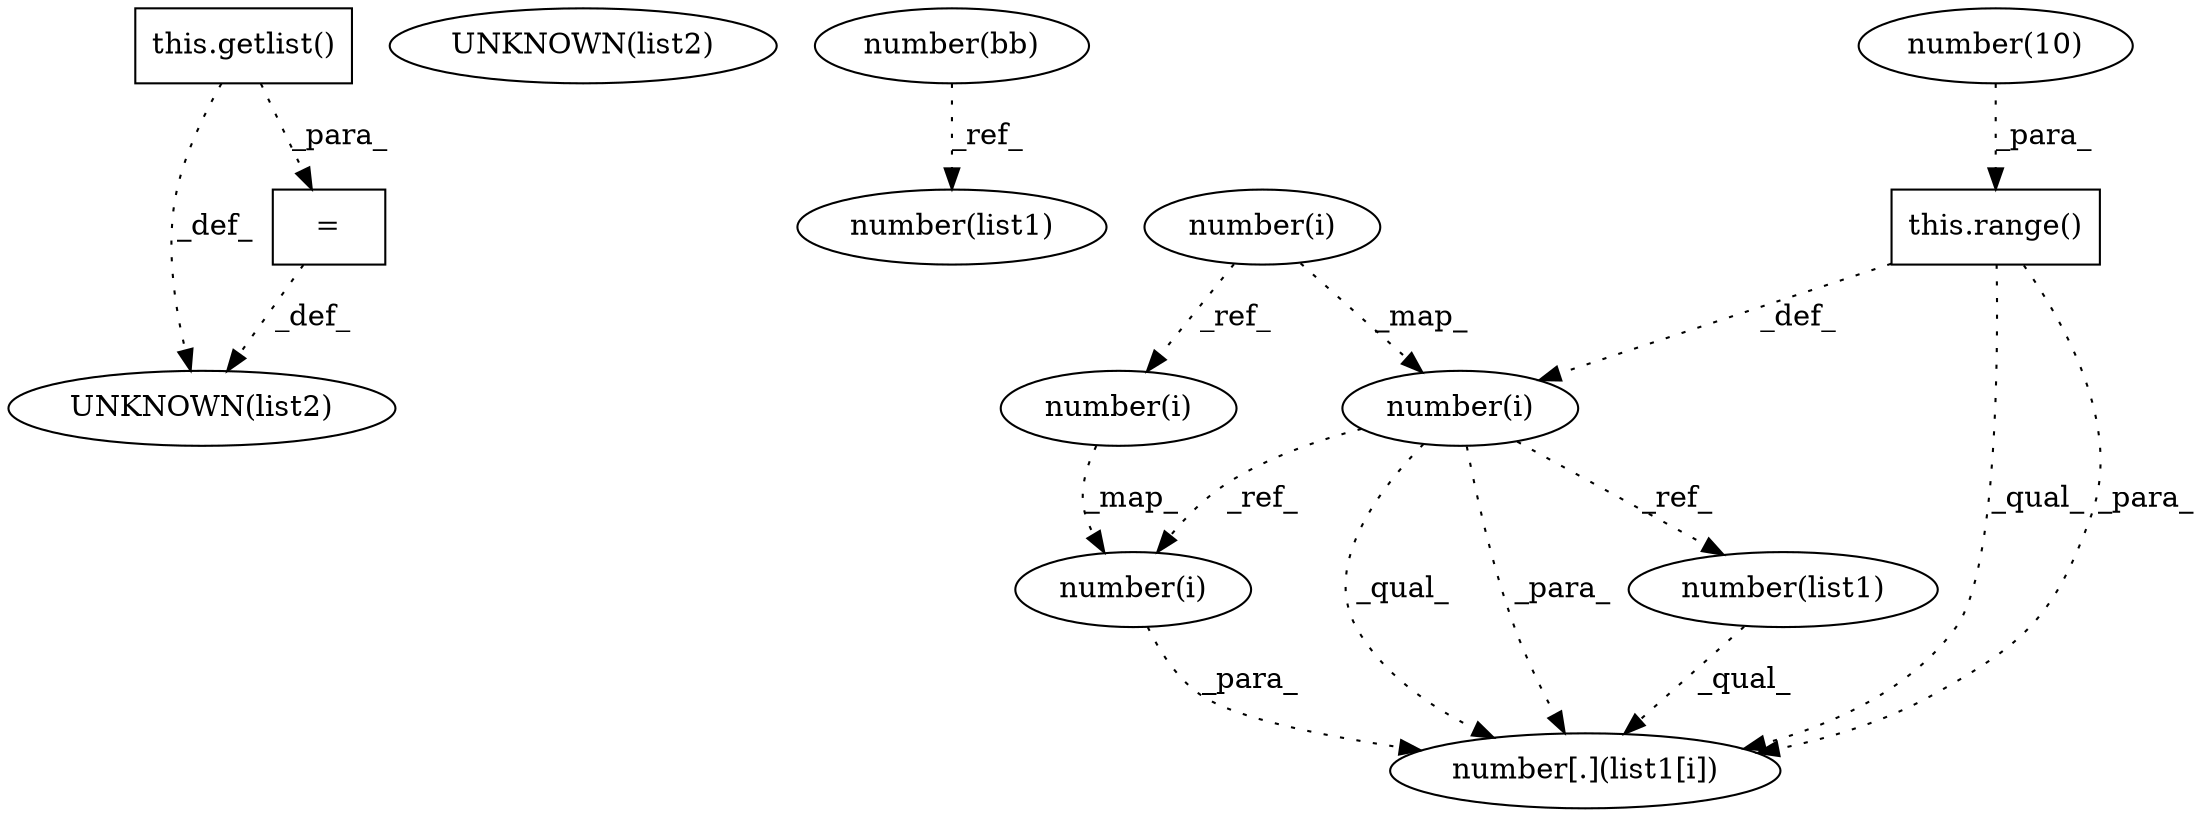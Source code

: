 digraph G {
1 [label="this.getlist()" shape=box]
2 [label="UNKNOWN(list2)" shape=ellipse]
3 [label="number(list1)" shape=ellipse]
4 [label="number(i)" shape=ellipse]
5 [label="number[.](list1[i])" shape=ellipse]
6 [label="number(list1)" shape=ellipse]
7 [label="number(bb)" shape=ellipse]
8 [label="UNKNOWN(list2)" shape=ellipse]
9 [label="number(i)" shape=ellipse]
10 [label="number(10)" shape=ellipse]
11 [label="this.range()" shape=box]
12 [label="number(i)" shape=ellipse]
13 [label="number(i)" shape=ellipse]
14 [label="=" shape=box]
7 -> 3 [label="_ref_" style=dotted];
9 -> 4 [label="_ref_" style=dotted];
6 -> 5 [label="_qual_" style=dotted];
13 -> 5 [label="_para_" style=dotted];
12 -> 5 [label="_qual_" style=dotted];
11 -> 5 [label="_qual_" style=dotted];
12 -> 5 [label="_para_" style=dotted];
11 -> 5 [label="_para_" style=dotted];
12 -> 6 [label="_ref_" style=dotted];
14 -> 8 [label="_def_" style=dotted];
1 -> 8 [label="_def_" style=dotted];
10 -> 11 [label="_para_" style=dotted];
11 -> 12 [label="_def_" style=dotted];
9 -> 12 [label="_map_" style=dotted];
12 -> 13 [label="_ref_" style=dotted];
4 -> 13 [label="_map_" style=dotted];
1 -> 14 [label="_para_" style=dotted];
}